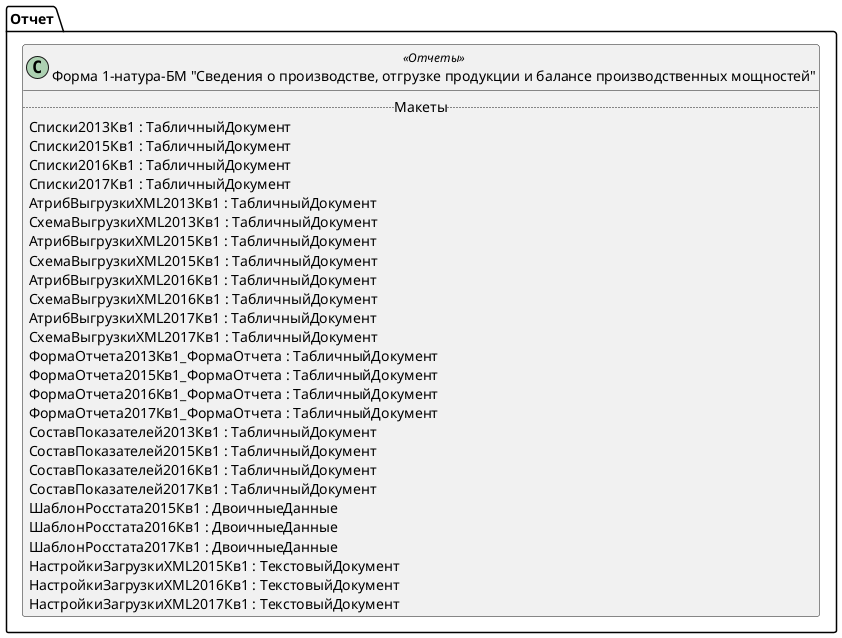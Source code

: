 ﻿@startuml РегламентированныйОтчетСтатистикаФорма1НатураБМ
'!include templates.wsd
'..\include templates.wsd
class Отчет.РегламентированныйОтчетСтатистикаФорма1НатураБМ as "Форма 1-натура-БМ "Сведения о производстве, отгрузке продукции и балансе производственных мощностей"" <<Отчеты>>
{
..Макеты..
Списки2013Кв1 : ТабличныйДокумент
Списки2015Кв1 : ТабличныйДокумент
Списки2016Кв1 : ТабличныйДокумент
Списки2017Кв1 : ТабличныйДокумент
АтрибВыгрузкиXML2013Кв1 : ТабличныйДокумент
СхемаВыгрузкиXML2013Кв1 : ТабличныйДокумент
АтрибВыгрузкиXML2015Кв1 : ТабличныйДокумент
СхемаВыгрузкиXML2015Кв1 : ТабличныйДокумент
АтрибВыгрузкиXML2016Кв1 : ТабличныйДокумент
СхемаВыгрузкиXML2016Кв1 : ТабличныйДокумент
АтрибВыгрузкиXML2017Кв1 : ТабличныйДокумент
СхемаВыгрузкиXML2017Кв1 : ТабличныйДокумент
ФормаОтчета2013Кв1_ФормаОтчета : ТабличныйДокумент
ФормаОтчета2015Кв1_ФормаОтчета : ТабличныйДокумент
ФормаОтчета2016Кв1_ФормаОтчета : ТабличныйДокумент
ФормаОтчета2017Кв1_ФормаОтчета : ТабличныйДокумент
СоставПоказателей2013Кв1 : ТабличныйДокумент
СоставПоказателей2015Кв1 : ТабличныйДокумент
СоставПоказателей2016Кв1 : ТабличныйДокумент
СоставПоказателей2017Кв1 : ТабличныйДокумент
ШаблонРосстата2015Кв1 : ДвоичныеДанные
ШаблонРосстата2016Кв1 : ДвоичныеДанные
ШаблонРосстата2017Кв1 : ДвоичныеДанные
НастройкиЗагрузкиXML2015Кв1 : ТекстовыйДокумент
НастройкиЗагрузкиXML2016Кв1 : ТекстовыйДокумент
НастройкиЗагрузкиXML2017Кв1 : ТекстовыйДокумент
}
@enduml
